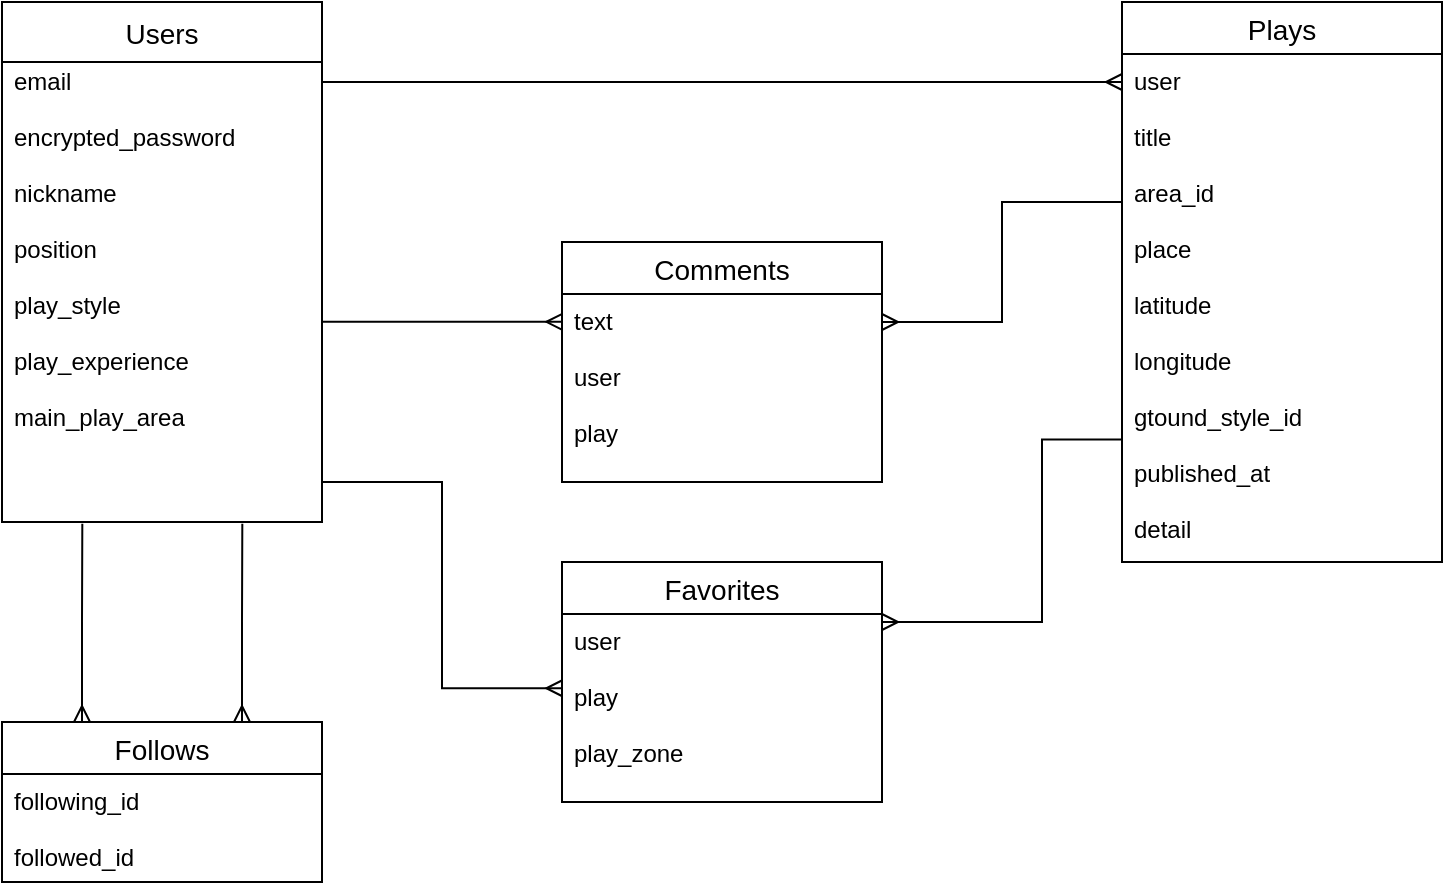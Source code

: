 <mxfile version="14.2.4" type="embed">
    <diagram id="MdfsFkfegSX79Z-fqLr5" name="ページ1">
        <mxGraphModel dx="139" dy="131" grid="1" gridSize="10" guides="1" tooltips="1" connect="1" arrows="1" fold="1" page="1" pageScale="1" pageWidth="850" pageHeight="1100" math="0" shadow="0">
            <root>
                <mxCell id="0"/>
                <mxCell id="1" parent="0"/>
                <mxCell id="27" style="edgeStyle=orthogonalEdgeStyle;rounded=0;orthogonalLoop=1;jettySize=auto;html=1;endArrow=ERmany;endFill=0;" parent="1" target="11" edge="1">
                    <mxGeometry relative="1" as="geometry">
                        <mxPoint x="200" y="200" as="sourcePoint"/>
                        <Array as="points">
                            <mxPoint x="200" y="200"/>
                        </Array>
                    </mxGeometry>
                </mxCell>
                <mxCell id="2" value="Users" style="swimlane;fontStyle=0;childLayout=stackLayout;horizontal=1;startSize=30;horizontalStack=0;resizeParent=1;resizeParentMax=0;resizeLast=0;collapsible=1;marginBottom=0;align=center;fontSize=14;" parent="1" vertex="1">
                    <mxGeometry x="40" y="160" width="160" height="260" as="geometry">
                        <mxRectangle x="40" y="160" width="60" height="26" as="alternateBounds"/>
                    </mxGeometry>
                </mxCell>
                <mxCell id="10" value="Plays" style="swimlane;fontStyle=0;childLayout=stackLayout;horizontal=1;startSize=26;horizontalStack=0;resizeParent=1;resizeParentMax=0;resizeLast=0;collapsible=1;marginBottom=0;align=center;fontSize=14;" parent="1" vertex="1">
                    <mxGeometry x="600" y="160" width="160" height="280" as="geometry"/>
                </mxCell>
                <mxCell id="11" value="user&#10;&#10;title&#10;&#10;area_id&#10;&#10;place&#10;&#10;latitude&#10;&#10;longitude&#10;&#10;gtound_style_id&#10;&#10;published_at&#10;&#10;detail" style="text;strokeColor=none;fillColor=none;spacingLeft=4;spacingRight=4;overflow=hidden;rotatable=0;points=[[0,0.5],[1,0.5]];portConstraint=eastwest;fontSize=12;" parent="10" vertex="1">
                    <mxGeometry y="26" width="160" height="254" as="geometry"/>
                </mxCell>
                <mxCell id="44" style="edgeStyle=orthogonalEdgeStyle;rounded=0;orthogonalLoop=1;jettySize=auto;html=1;exitX=0.001;exitY=0.148;exitDx=0;exitDy=0;startArrow=ERmany;startFill=0;endArrow=none;endFill=0;exitPerimeter=0;entryX=1;entryY=0.915;entryDx=0;entryDy=0;entryPerimeter=0;" parent="1" source="15" target="5" edge="1">
                    <mxGeometry relative="1" as="geometry">
                        <mxPoint x="203" y="400" as="targetPoint"/>
                        <Array as="points">
                            <mxPoint x="200" y="320"/>
                        </Array>
                    </mxGeometry>
                </mxCell>
                <mxCell id="14" value="Comments" style="swimlane;fontStyle=0;childLayout=stackLayout;horizontal=1;startSize=26;horizontalStack=0;resizeParent=1;resizeParentMax=0;resizeLast=0;collapsible=1;marginBottom=0;align=center;fontSize=14;" parent="1" vertex="1">
                    <mxGeometry x="320" y="280" width="160" height="120" as="geometry"/>
                </mxCell>
                <mxCell id="15" value="text&#10;&#10;user&#10;&#10;play" style="text;strokeColor=none;fillColor=none;spacingLeft=4;spacingRight=4;overflow=hidden;rotatable=0;points=[[0,0.5],[1,0.5]];portConstraint=eastwest;fontSize=12;" parent="14" vertex="1">
                    <mxGeometry y="26" width="160" height="94" as="geometry"/>
                </mxCell>
                <mxCell id="42" style="edgeStyle=orthogonalEdgeStyle;rounded=0;orthogonalLoop=1;jettySize=auto;html=1;exitX=0.75;exitY=0;exitDx=0;exitDy=0;entryX=0.751;entryY=1.004;entryDx=0;entryDy=0;entryPerimeter=0;startArrow=ERmany;startFill=0;endArrow=none;endFill=0;" parent="1" source="18" target="5" edge="1">
                    <mxGeometry relative="1" as="geometry"/>
                </mxCell>
                <mxCell id="43" style="edgeStyle=orthogonalEdgeStyle;rounded=0;orthogonalLoop=1;jettySize=auto;html=1;exitX=0.25;exitY=0;exitDx=0;exitDy=0;entryX=0.251;entryY=1.004;entryDx=0;entryDy=0;entryPerimeter=0;startArrow=ERmany;startFill=0;endArrow=none;endFill=0;" parent="1" source="18" target="5" edge="1">
                    <mxGeometry relative="1" as="geometry"/>
                </mxCell>
                <mxCell id="18" value="Follows" style="swimlane;fontStyle=0;childLayout=stackLayout;horizontal=1;startSize=26;horizontalStack=0;resizeParent=1;resizeParentMax=0;resizeLast=0;collapsible=1;marginBottom=0;align=center;fontSize=14;" parent="1" vertex="1">
                    <mxGeometry x="40" y="520" width="160" height="80" as="geometry"/>
                </mxCell>
                <mxCell id="19" value="following_id&#10;&#10;followed_id" style="text;strokeColor=none;fillColor=none;spacingLeft=4;spacingRight=4;overflow=hidden;rotatable=0;points=[[0,0.5],[1,0.5]];portConstraint=eastwest;fontSize=12;" parent="18" vertex="1">
                    <mxGeometry y="26" width="160" height="54" as="geometry"/>
                </mxCell>
                <mxCell id="50" style="edgeStyle=orthogonalEdgeStyle;rounded=0;orthogonalLoop=1;jettySize=auto;html=1;exitX=1;exitY=0.25;exitDx=0;exitDy=0;startArrow=ERmany;startFill=0;endArrow=none;endFill=0;entryX=0.002;entryY=0.759;entryDx=0;entryDy=0;entryPerimeter=0;" parent="1" source="22" target="11" edge="1">
                    <mxGeometry relative="1" as="geometry">
                        <Array as="points">
                            <mxPoint x="560" y="470"/>
                            <mxPoint x="560" y="379"/>
                        </Array>
                        <mxPoint x="597" y="379" as="targetPoint"/>
                    </mxGeometry>
                </mxCell>
                <mxCell id="22" value="Favorites" style="swimlane;fontStyle=0;childLayout=stackLayout;horizontal=1;startSize=26;horizontalStack=0;resizeParent=1;resizeParentMax=0;resizeLast=0;collapsible=1;marginBottom=0;align=center;fontSize=14;" parent="1" vertex="1">
                    <mxGeometry x="320" y="440" width="160" height="120" as="geometry"/>
                </mxCell>
                <mxCell id="23" value="user&#10;&#10;play&#10;&#10;play_zone" style="text;strokeColor=none;fillColor=none;spacingLeft=4;spacingRight=4;overflow=hidden;rotatable=0;points=[[0,0.5],[1,0.5]];portConstraint=eastwest;fontSize=12;" parent="22" vertex="1">
                    <mxGeometry y="26" width="160" height="94" as="geometry"/>
                </mxCell>
                <mxCell id="26" style="edgeStyle=orthogonalEdgeStyle;rounded=0;orthogonalLoop=1;jettySize=auto;html=1;entryX=0.001;entryY=0.395;entryDx=0;entryDy=0;entryPerimeter=0;endArrow=ERmany;endFill=0;" parent="1" source="5" target="23" edge="1">
                    <mxGeometry relative="1" as="geometry">
                        <Array as="points">
                            <mxPoint x="260" y="400"/>
                            <mxPoint x="260" y="503"/>
                        </Array>
                    </mxGeometry>
                </mxCell>
                <mxCell id="5" value="email&#10;&#10;encrypted_password&#10;&#10;nickname&#10;&#10;position&#10;&#10;play_style&#10;&#10;play_experience&#10;&#10;main_play_area" style="text;strokeColor=none;fillColor=none;spacingLeft=4;spacingRight=4;overflow=hidden;rotatable=0;points=[[0,0.5],[1,0.5]];portConstraint=eastwest;fontSize=12;" parent="1" vertex="1">
                    <mxGeometry x="40" y="186" width="160" height="234" as="geometry"/>
                </mxCell>
                <mxCell id="49" style="edgeStyle=orthogonalEdgeStyle;rounded=0;orthogonalLoop=1;jettySize=auto;html=1;entryX=0;entryY=0.649;entryDx=0;entryDy=0;entryPerimeter=0;startArrow=ERmany;startFill=0;endArrow=none;endFill=0;" parent="1" source="15" target="11" edge="1">
                    <mxGeometry relative="1" as="geometry">
                        <Array as="points">
                            <mxPoint x="540" y="320"/>
                            <mxPoint x="540" y="260"/>
                        </Array>
                    </mxGeometry>
                </mxCell>
            </root>
        </mxGraphModel>
    </diagram>
</mxfile>